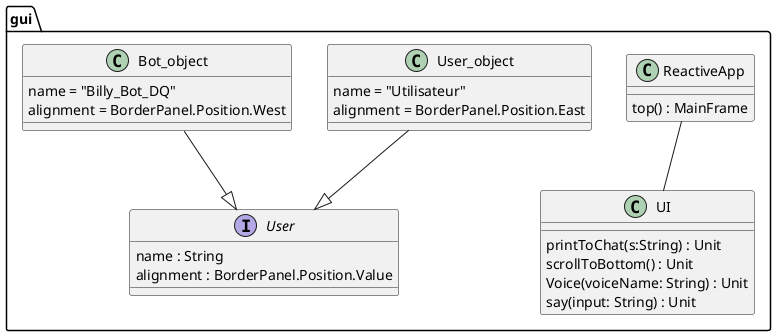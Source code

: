 @startuml

package gui {
	class ReactiveApp {
		top() : MainFrame
	}
	class UI {
		printToChat(s:String) : Unit
		scrollToBottom() : Unit
    Voice(voiceName: String) : Unit
    say(input: String) : Unit
	}
	interface User {
		name : String
		alignment : BorderPanel.Position.Value
	}
	class User_object {
		name = "Utilisateur"
 		alignment = BorderPanel.Position.East
	}
	class Bot_object {
		name = "Billy_Bot_DQ"
		alignment = BorderPanel.Position.West
	}
}

ReactiveApp -- UI
 User_object --|> User
 Bot_object --|> User

@enduml
